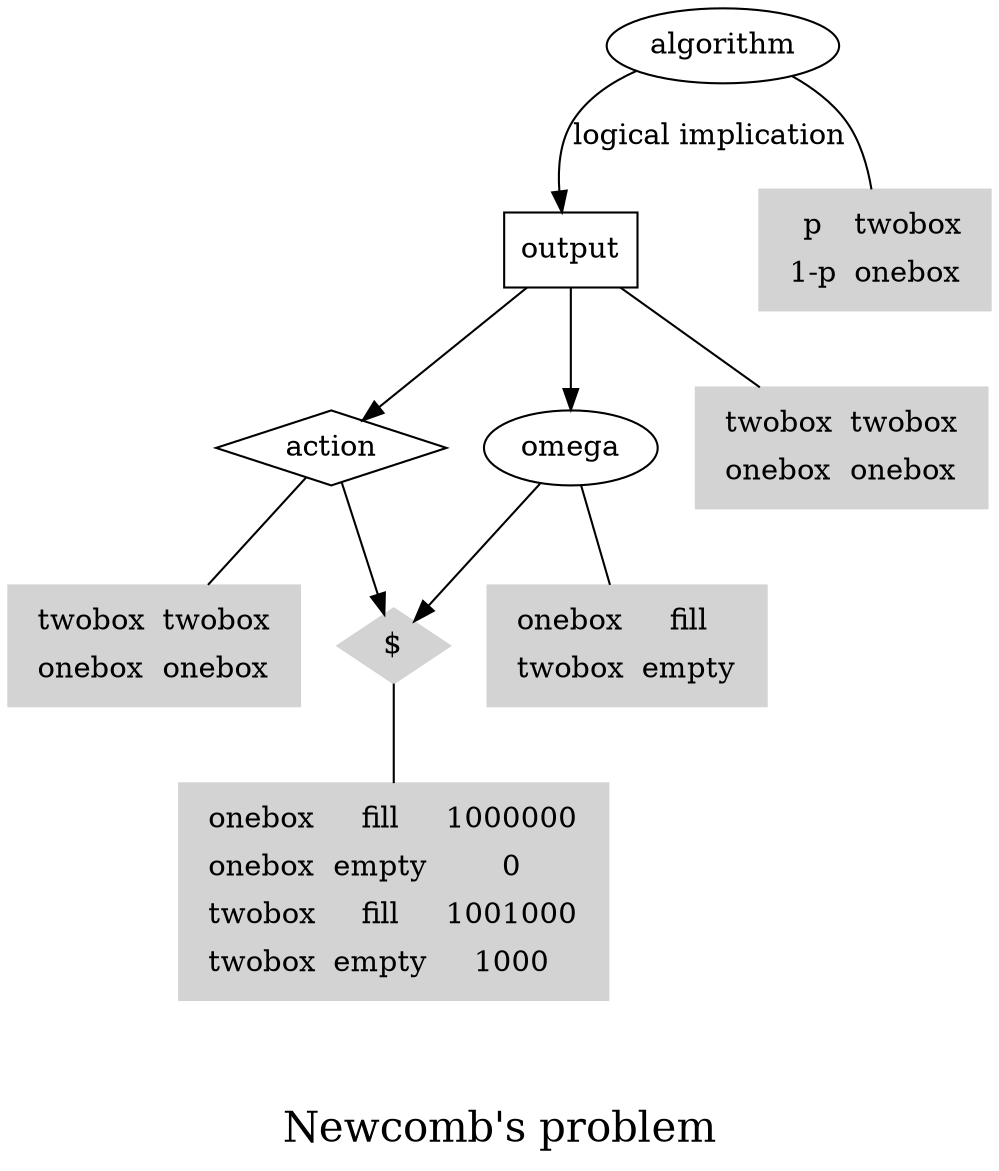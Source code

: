 // dot <newcomb.gv -Tpng >newcomb.png
// eog newcomb.png

// interactive svg for development using neato instead of dot
// neato <newcomb.gv -Tsvg >newcomb.svg && eog newcomb.svg &

digraph newcomb {
        algorithm [shape=ellipse];
        output [shape=box];
        action [shape=diamond];
        omega [shape=ellipse] ;
        utility [shape=diamond,style=filled,color=lightgrey, label="$"];


        algorithm -> output [label="logical implication"];
        output -> action;
        output -> omega;
        action -> utility;
        omega -> utility;

        algorithm->algorithmtable [dir=none]

        algorithmtable [ shape=box,style=filled,color=lightgrey, label=<<TABLE>
                        <TR><TD>p</TD><TD>twobox</TD></TR>
                        <TR><TD>1-p</TD><TD>onebox</TD></TR>
                    </TABLE>>];

        output->outputtable [dir=none]

        outputtable [ shape=box,style=filled,color=lightgrey, label=<<TABLE>
                        <TR><TD>twobox</TD><TD>twobox</TD></TR>
                        <TR><TD>onebox</TD><TD>onebox</TD></TR>
                    </TABLE>>];



        action->actiontable [dir=none]

        actiontable [ shape=box,style=filled,color=lightgrey, label=<<TABLE>
                        <TR><TD>twobox</TD><TD>twobox</TD></TR>
                        <TR><TD>onebox</TD><TD>onebox</TD></TR>
                    </TABLE>>];


        omega->omegatable [dir=none]

        omegatable [ shape=box,style=filled,color=lightgrey, label=<<TABLE>
                        <TR><TD>onebox</TD><TD>fill</TD></TR>
                        <TR><TD>twobox</TD><TD>empty</TD></TR>
                    </TABLE>>];


        utility->utilitytable [dir=none]

        utilitytable [ shape=box,style=filled,color=lightgrey, label=<<TABLE>
                        <TR><TD>onebox</TD><TD>fill</TD><TD>1000000</TD></TR>
                        <TR><TD>onebox</TD><TD>empty</TD><TD>0</TD></TR>
                        <TR><TD>twobox</TD><TD>fill</TD><TD>1001000</TD></TR>
                        <TR><TD>twobox</TD><TD>empty</TD><TD>1000</TD></TR>
                    </TABLE>>];


        label = "\n\nNewcomb's problem"
        fontsize=20;
}
